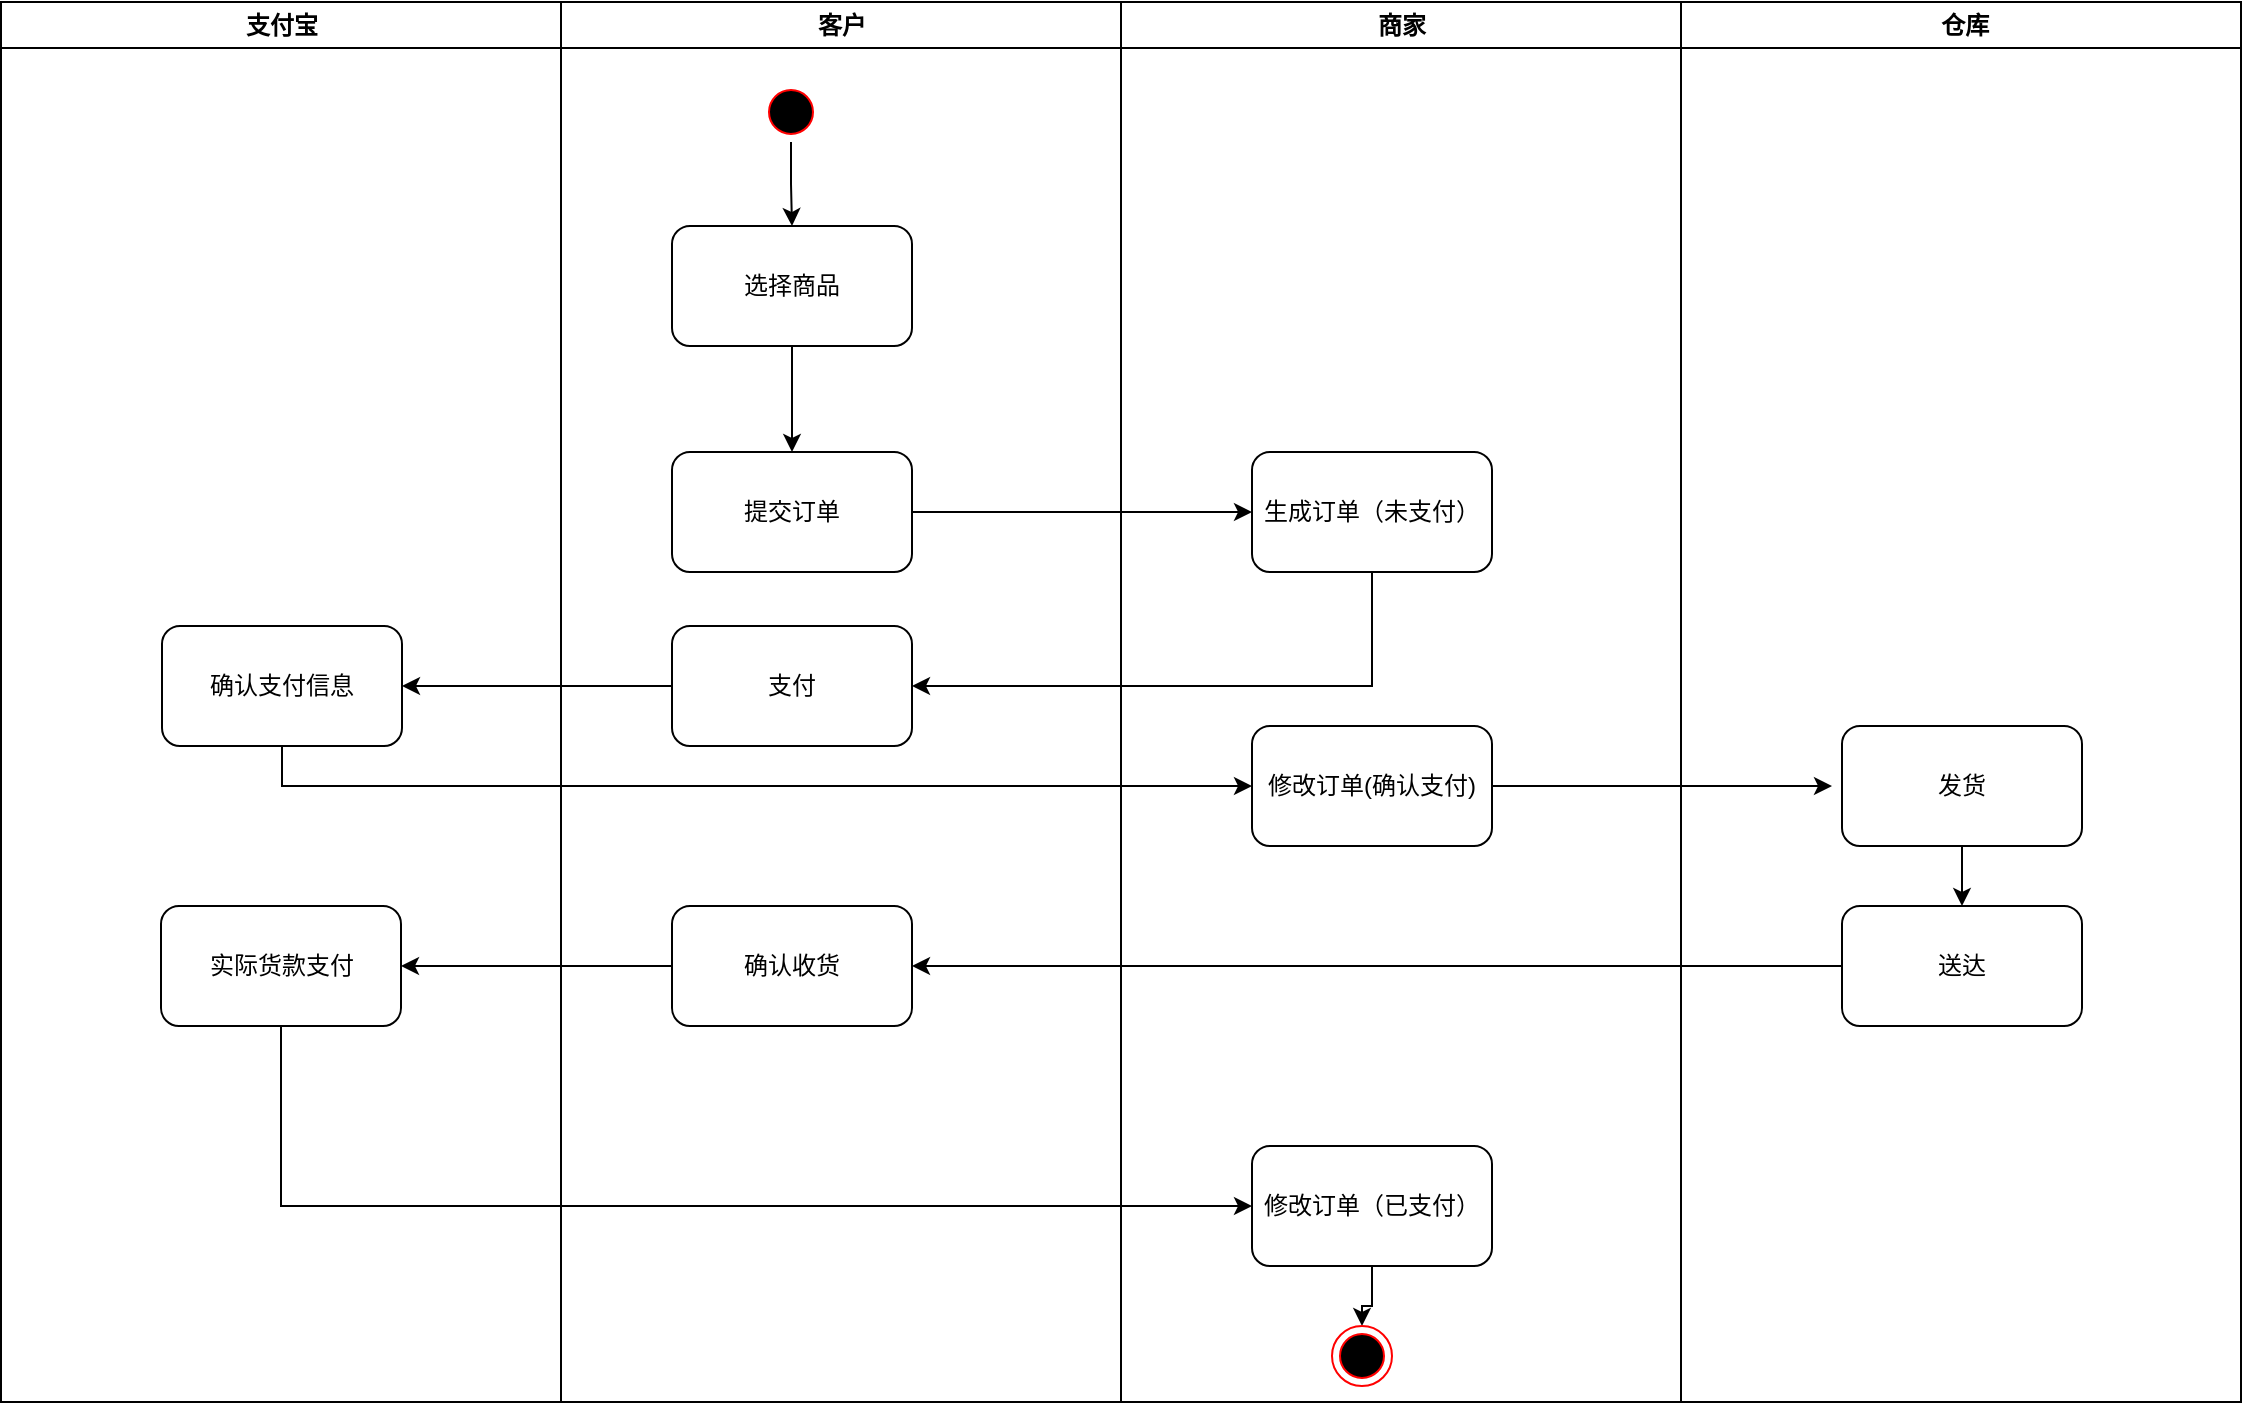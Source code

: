 <mxfile version="24.4.13" type="github">
  <diagram name="Page-1" id="e7e014a7-5840-1c2e-5031-d8a46d1fe8dd">
    <mxGraphModel dx="2115" dy="564" grid="1" gridSize="10" guides="1" tooltips="1" connect="1" arrows="1" fold="1" page="1" pageScale="1" pageWidth="1169" pageHeight="826" background="none" math="0" shadow="0">
      <root>
        <mxCell id="0" />
        <mxCell id="1" parent="0" />
        <mxCell id="2" value="客户" style="swimlane;whiteSpace=wrap" parent="1" vertex="1">
          <mxGeometry x="164.5" y="128" width="280" height="700" as="geometry" />
        </mxCell>
        <mxCell id="9OpOfqLrlk6VySGfPO1n-44" value="" style="edgeStyle=orthogonalEdgeStyle;rounded=0;orthogonalLoop=1;jettySize=auto;html=1;" parent="2" source="5" target="9OpOfqLrlk6VySGfPO1n-41" edge="1">
          <mxGeometry relative="1" as="geometry" />
        </mxCell>
        <mxCell id="5" value="" style="ellipse;shape=startState;fillColor=#000000;strokeColor=#ff0000;" parent="2" vertex="1">
          <mxGeometry x="100" y="40" width="30" height="30" as="geometry" />
        </mxCell>
        <mxCell id="9OpOfqLrlk6VySGfPO1n-43" style="edgeStyle=orthogonalEdgeStyle;rounded=0;orthogonalLoop=1;jettySize=auto;html=1;entryX=0.5;entryY=0;entryDx=0;entryDy=0;" parent="2" source="9OpOfqLrlk6VySGfPO1n-41" target="9OpOfqLrlk6VySGfPO1n-42" edge="1">
          <mxGeometry relative="1" as="geometry" />
        </mxCell>
        <mxCell id="9OpOfqLrlk6VySGfPO1n-41" value="选择商品" style="rounded=1;whiteSpace=wrap;html=1;" parent="2" vertex="1">
          <mxGeometry x="55.5" y="112" width="120" height="60" as="geometry" />
        </mxCell>
        <mxCell id="9OpOfqLrlk6VySGfPO1n-42" value="提交订单" style="rounded=1;whiteSpace=wrap;html=1;" parent="2" vertex="1">
          <mxGeometry x="55.5" y="225" width="120" height="60" as="geometry" />
        </mxCell>
        <mxCell id="9OpOfqLrlk6VySGfPO1n-48" value="支付" style="rounded=1;whiteSpace=wrap;html=1;" parent="2" vertex="1">
          <mxGeometry x="55.5" y="312" width="120" height="60" as="geometry" />
        </mxCell>
        <mxCell id="9OpOfqLrlk6VySGfPO1n-60" value="确认收货" style="rounded=1;whiteSpace=wrap;html=1;" parent="2" vertex="1">
          <mxGeometry x="55.5" y="452" width="120" height="60" as="geometry" />
        </mxCell>
        <mxCell id="3" value="商家" style="swimlane;whiteSpace=wrap" parent="1" vertex="1">
          <mxGeometry x="444.5" y="128" width="280" height="700" as="geometry" />
        </mxCell>
        <mxCell id="9OpOfqLrlk6VySGfPO1n-45" value="生成订单（未支付）" style="rounded=1;whiteSpace=wrap;html=1;" parent="3" vertex="1">
          <mxGeometry x="65.5" y="225" width="120" height="60" as="geometry" />
        </mxCell>
        <mxCell id="9OpOfqLrlk6VySGfPO1n-56" style="edgeStyle=orthogonalEdgeStyle;rounded=0;orthogonalLoop=1;jettySize=auto;html=1;" parent="3" source="9OpOfqLrlk6VySGfPO1n-50" edge="1">
          <mxGeometry relative="1" as="geometry">
            <mxPoint x="355.5" y="392" as="targetPoint" />
          </mxGeometry>
        </mxCell>
        <mxCell id="9OpOfqLrlk6VySGfPO1n-50" value="修改订单(确认支付)" style="rounded=1;whiteSpace=wrap;html=1;" parent="3" vertex="1">
          <mxGeometry x="65.5" y="362" width="120" height="60" as="geometry" />
        </mxCell>
        <mxCell id="gEXENy3ACHQVxW5MdrPx-6" value="" style="edgeStyle=orthogonalEdgeStyle;rounded=0;orthogonalLoop=1;jettySize=auto;html=1;" edge="1" parent="3" source="9OpOfqLrlk6VySGfPO1n-79" target="gEXENy3ACHQVxW5MdrPx-5">
          <mxGeometry relative="1" as="geometry" />
        </mxCell>
        <mxCell id="9OpOfqLrlk6VySGfPO1n-79" value="修改订单（已支付）" style="rounded=1;whiteSpace=wrap;html=1;" parent="3" vertex="1">
          <mxGeometry x="65.5" y="572" width="120" height="60" as="geometry" />
        </mxCell>
        <mxCell id="gEXENy3ACHQVxW5MdrPx-5" value="" style="ellipse;html=1;shape=endState;fillColor=#000000;strokeColor=#ff0000;" vertex="1" parent="3">
          <mxGeometry x="105.5" y="662" width="30" height="30" as="geometry" />
        </mxCell>
        <mxCell id="9OpOfqLrlk6VySGfPO1n-47" style="edgeStyle=orthogonalEdgeStyle;rounded=0;orthogonalLoop=1;jettySize=auto;html=1;entryX=0;entryY=0.5;entryDx=0;entryDy=0;" parent="1" source="9OpOfqLrlk6VySGfPO1n-42" target="9OpOfqLrlk6VySGfPO1n-45" edge="1">
          <mxGeometry relative="1" as="geometry" />
        </mxCell>
        <mxCell id="9OpOfqLrlk6VySGfPO1n-49" style="edgeStyle=orthogonalEdgeStyle;rounded=0;orthogonalLoop=1;jettySize=auto;html=1;entryX=1;entryY=0.5;entryDx=0;entryDy=0;" parent="1" source="9OpOfqLrlk6VySGfPO1n-45" target="9OpOfqLrlk6VySGfPO1n-48" edge="1">
          <mxGeometry relative="1" as="geometry">
            <Array as="points">
              <mxPoint x="570" y="470" />
            </Array>
          </mxGeometry>
        </mxCell>
        <mxCell id="9OpOfqLrlk6VySGfPO1n-52" value=" 仓库" style="swimlane;whiteSpace=wrap" parent="1" vertex="1">
          <mxGeometry x="724.5" y="128" width="280" height="700" as="geometry" />
        </mxCell>
        <mxCell id="9OpOfqLrlk6VySGfPO1n-59" value="" style="edgeStyle=orthogonalEdgeStyle;rounded=0;orthogonalLoop=1;jettySize=auto;html=1;" parent="9OpOfqLrlk6VySGfPO1n-52" source="9OpOfqLrlk6VySGfPO1n-57" target="9OpOfqLrlk6VySGfPO1n-58" edge="1">
          <mxGeometry relative="1" as="geometry" />
        </mxCell>
        <mxCell id="9OpOfqLrlk6VySGfPO1n-57" value="发货" style="rounded=1;whiteSpace=wrap;html=1;" parent="9OpOfqLrlk6VySGfPO1n-52" vertex="1">
          <mxGeometry x="80.5" y="362" width="120" height="60" as="geometry" />
        </mxCell>
        <mxCell id="9OpOfqLrlk6VySGfPO1n-58" value="送达" style="rounded=1;whiteSpace=wrap;html=1;" parent="9OpOfqLrlk6VySGfPO1n-52" vertex="1">
          <mxGeometry x="80.5" y="452" width="120" height="60" as="geometry" />
        </mxCell>
        <mxCell id="9OpOfqLrlk6VySGfPO1n-61" style="edgeStyle=orthogonalEdgeStyle;rounded=0;orthogonalLoop=1;jettySize=auto;html=1;entryX=1;entryY=0.5;entryDx=0;entryDy=0;" parent="1" source="9OpOfqLrlk6VySGfPO1n-58" target="9OpOfqLrlk6VySGfPO1n-60" edge="1">
          <mxGeometry relative="1" as="geometry" />
        </mxCell>
        <mxCell id="9OpOfqLrlk6VySGfPO1n-62" value="支付宝" style="swimlane;whiteSpace=wrap" parent="1" vertex="1">
          <mxGeometry x="-115.5" y="128" width="280" height="700" as="geometry" />
        </mxCell>
        <mxCell id="9OpOfqLrlk6VySGfPO1n-71" value="确认支付信息" style="rounded=1;whiteSpace=wrap;html=1;" parent="9OpOfqLrlk6VySGfPO1n-62" vertex="1">
          <mxGeometry x="80.5" y="312" width="120" height="60" as="geometry" />
        </mxCell>
        <mxCell id="9OpOfqLrlk6VySGfPO1n-82" value="实际货款支付" style="rounded=1;whiteSpace=wrap;html=1;" parent="9OpOfqLrlk6VySGfPO1n-62" vertex="1">
          <mxGeometry x="80" y="452" width="120" height="60" as="geometry" />
        </mxCell>
        <mxCell id="9OpOfqLrlk6VySGfPO1n-72" style="edgeStyle=orthogonalEdgeStyle;rounded=0;orthogonalLoop=1;jettySize=auto;html=1;" parent="1" source="9OpOfqLrlk6VySGfPO1n-48" target="9OpOfqLrlk6VySGfPO1n-71" edge="1">
          <mxGeometry relative="1" as="geometry" />
        </mxCell>
        <mxCell id="9OpOfqLrlk6VySGfPO1n-73" style="edgeStyle=orthogonalEdgeStyle;rounded=0;orthogonalLoop=1;jettySize=auto;html=1;entryX=0;entryY=0.5;entryDx=0;entryDy=0;" parent="1" source="9OpOfqLrlk6VySGfPO1n-71" target="9OpOfqLrlk6VySGfPO1n-50" edge="1">
          <mxGeometry relative="1" as="geometry">
            <Array as="points">
              <mxPoint x="25" y="520" />
            </Array>
          </mxGeometry>
        </mxCell>
        <mxCell id="9OpOfqLrlk6VySGfPO1n-80" style="edgeStyle=orthogonalEdgeStyle;rounded=0;orthogonalLoop=1;jettySize=auto;html=1;exitX=0.5;exitY=1;exitDx=0;exitDy=0;" parent="1" source="9OpOfqLrlk6VySGfPO1n-82" target="9OpOfqLrlk6VySGfPO1n-79" edge="1">
          <mxGeometry relative="1" as="geometry">
            <mxPoint x="320.0" y="730" as="sourcePoint" />
            <Array as="points">
              <mxPoint x="25" y="730" />
            </Array>
          </mxGeometry>
        </mxCell>
        <mxCell id="9OpOfqLrlk6VySGfPO1n-84" style="edgeStyle=orthogonalEdgeStyle;rounded=0;orthogonalLoop=1;jettySize=auto;html=1;entryX=1;entryY=0.5;entryDx=0;entryDy=0;" parent="1" source="9OpOfqLrlk6VySGfPO1n-60" target="9OpOfqLrlk6VySGfPO1n-82" edge="1">
          <mxGeometry relative="1" as="geometry" />
        </mxCell>
      </root>
    </mxGraphModel>
  </diagram>
</mxfile>
